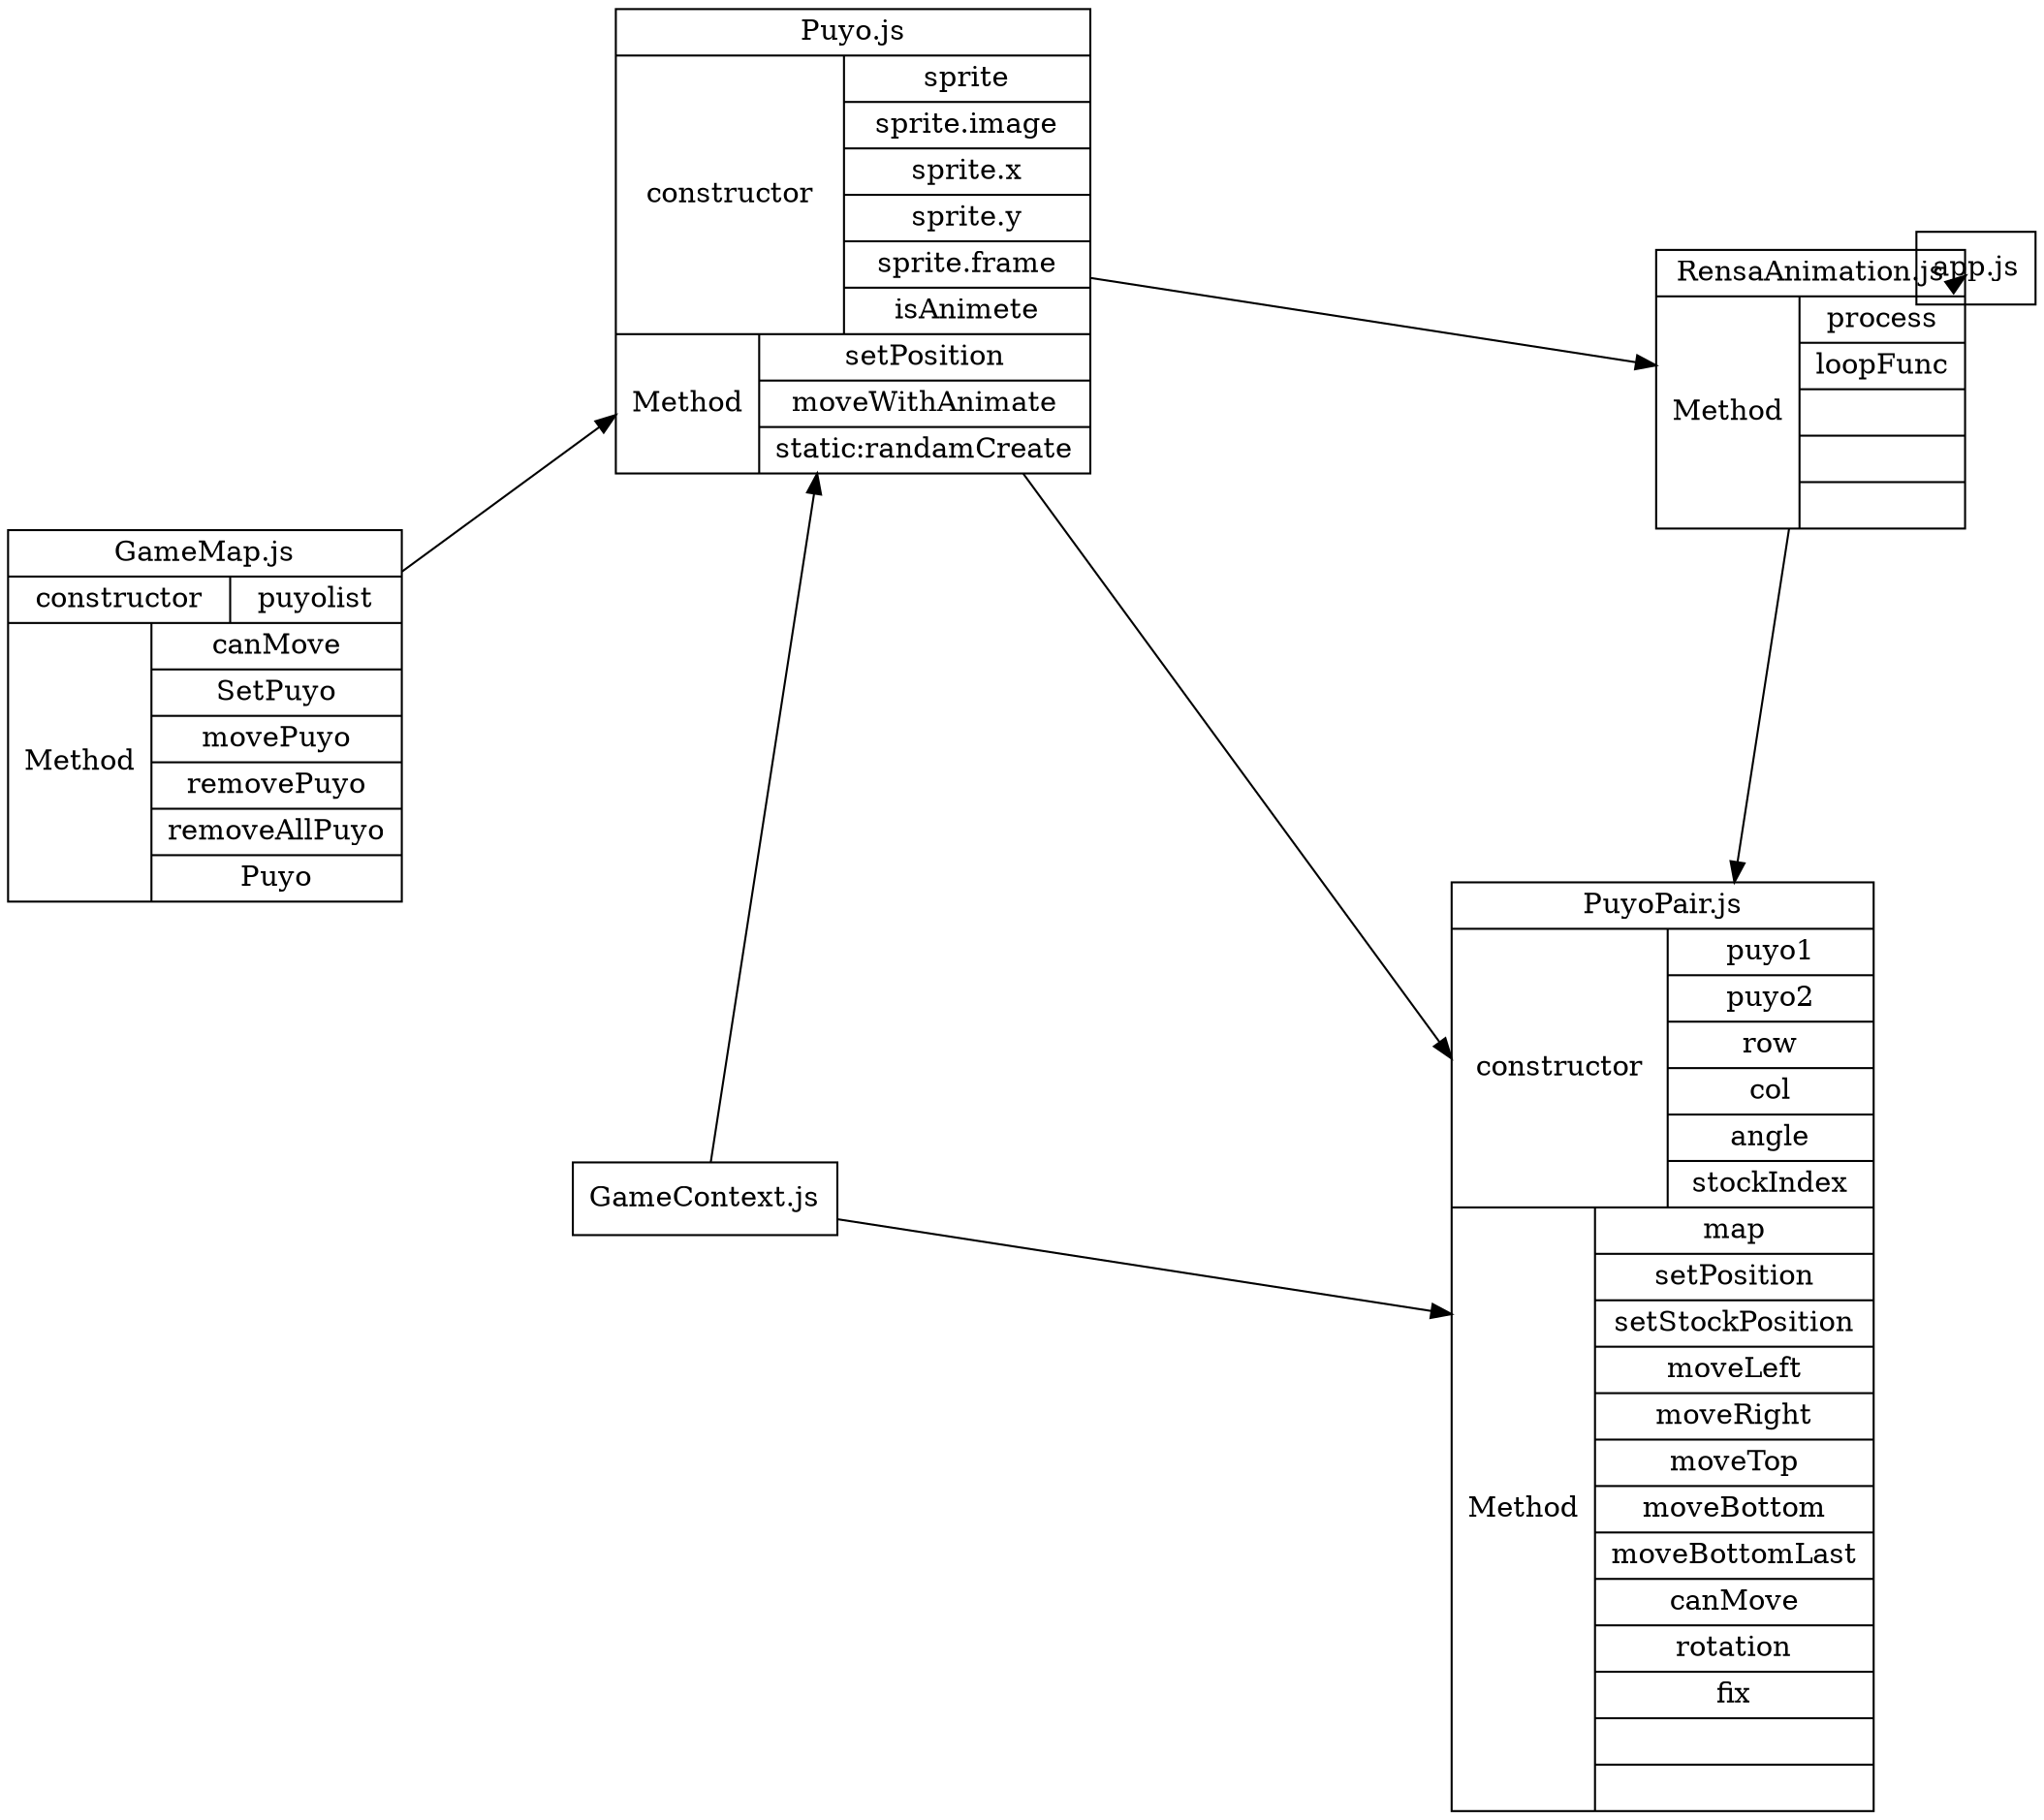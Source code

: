 digraph g{
    graph[
        layout = circo
    ]
    node01
        [
        shape=record,
        label=
        "{
            GameMap.js|{constructor|{puyolist}}|
            {Method|{canMove|SetPuyo|movePuyo|removePuyo|removeAllPuyo|Puyo}}
         }"
        ];

    node02
        [
        shape=record,
        label=
        "{
            Puyo.js|{constructor|{sprite|sprite.image|sprite.x|sprite.y|sprite.frame|isAnimete}}|
            {Method|{setPosition|moveWithAnimate|static:randamCreate}}
        }"
        ];
    node03
        [
            shape=record,
            label=
            "{
                PuyoPair.js|{constructor|{puyo1|puyo2|row|col|angle|stockIndex}}|
                {Method|{map|setPosition|setStockPosition|moveLeft|moveRight|moveTop|moveBottom|moveBottomLast|canMove|rotation|fix||}}
            }"
        ];
    node04
        [
            shape=record,
            label=
            "{
            RensaAnimation.js|
                {Method|{process|loopFunc|||}}
            }"
        ];
    node05
        [
            shape=record,
            label="GameContext.js"
        ];
    node06
        [
            shape=record,
            label="{
                app.js
            }"
        ]

//描画
    node01->node02->node03;
    node02->node04;
    node05->node02;
    node04->node03;
    node04->node06;
    node05->node03;
}
